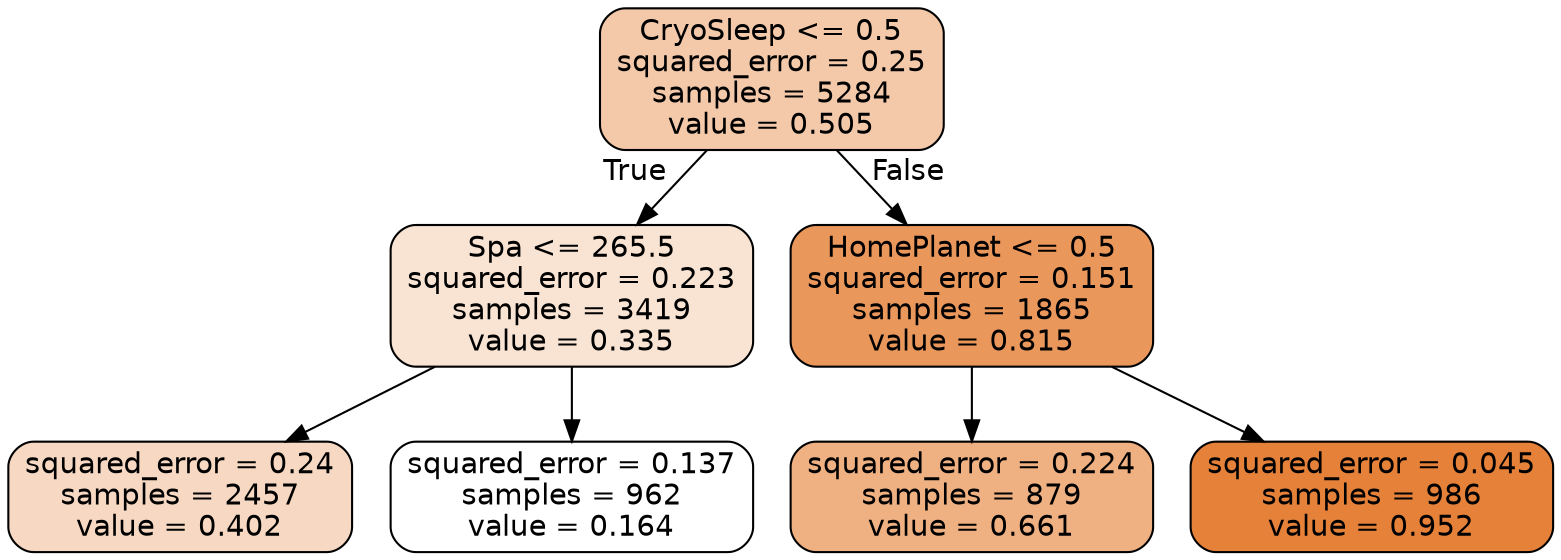 digraph Tree {
node [shape=box, style="filled, rounded", color="black", fontname="helvetica"] ;
edge [fontname="helvetica"] ;
0 [label="CryoSleep <= 0.5\nsquared_error = 0.25\nsamples = 5284\nvalue = 0.505", fillcolor="#f4c9aa"] ;
1 [label="Spa <= 265.5\nsquared_error = 0.223\nsamples = 3419\nvalue = 0.335", fillcolor="#f9e4d4"] ;
0 -> 1 [labeldistance=2.5, labelangle=45, headlabel="True"] ;
2 [label="squared_error = 0.24\nsamples = 2457\nvalue = 0.402", fillcolor="#f7d9c3"] ;
1 -> 2 ;
3 [label="squared_error = 0.137\nsamples = 962\nvalue = 0.164", fillcolor="#ffffff"] ;
1 -> 3 ;
4 [label="HomePlanet <= 0.5\nsquared_error = 0.151\nsamples = 1865\nvalue = 0.815", fillcolor="#ea975c"] ;
0 -> 4 [labeldistance=2.5, labelangle=-45, headlabel="False"] ;
5 [label="squared_error = 0.224\nsamples = 879\nvalue = 0.661", fillcolor="#efb082"] ;
4 -> 5 ;
6 [label="squared_error = 0.045\nsamples = 986\nvalue = 0.952", fillcolor="#e58139"] ;
4 -> 6 ;
}